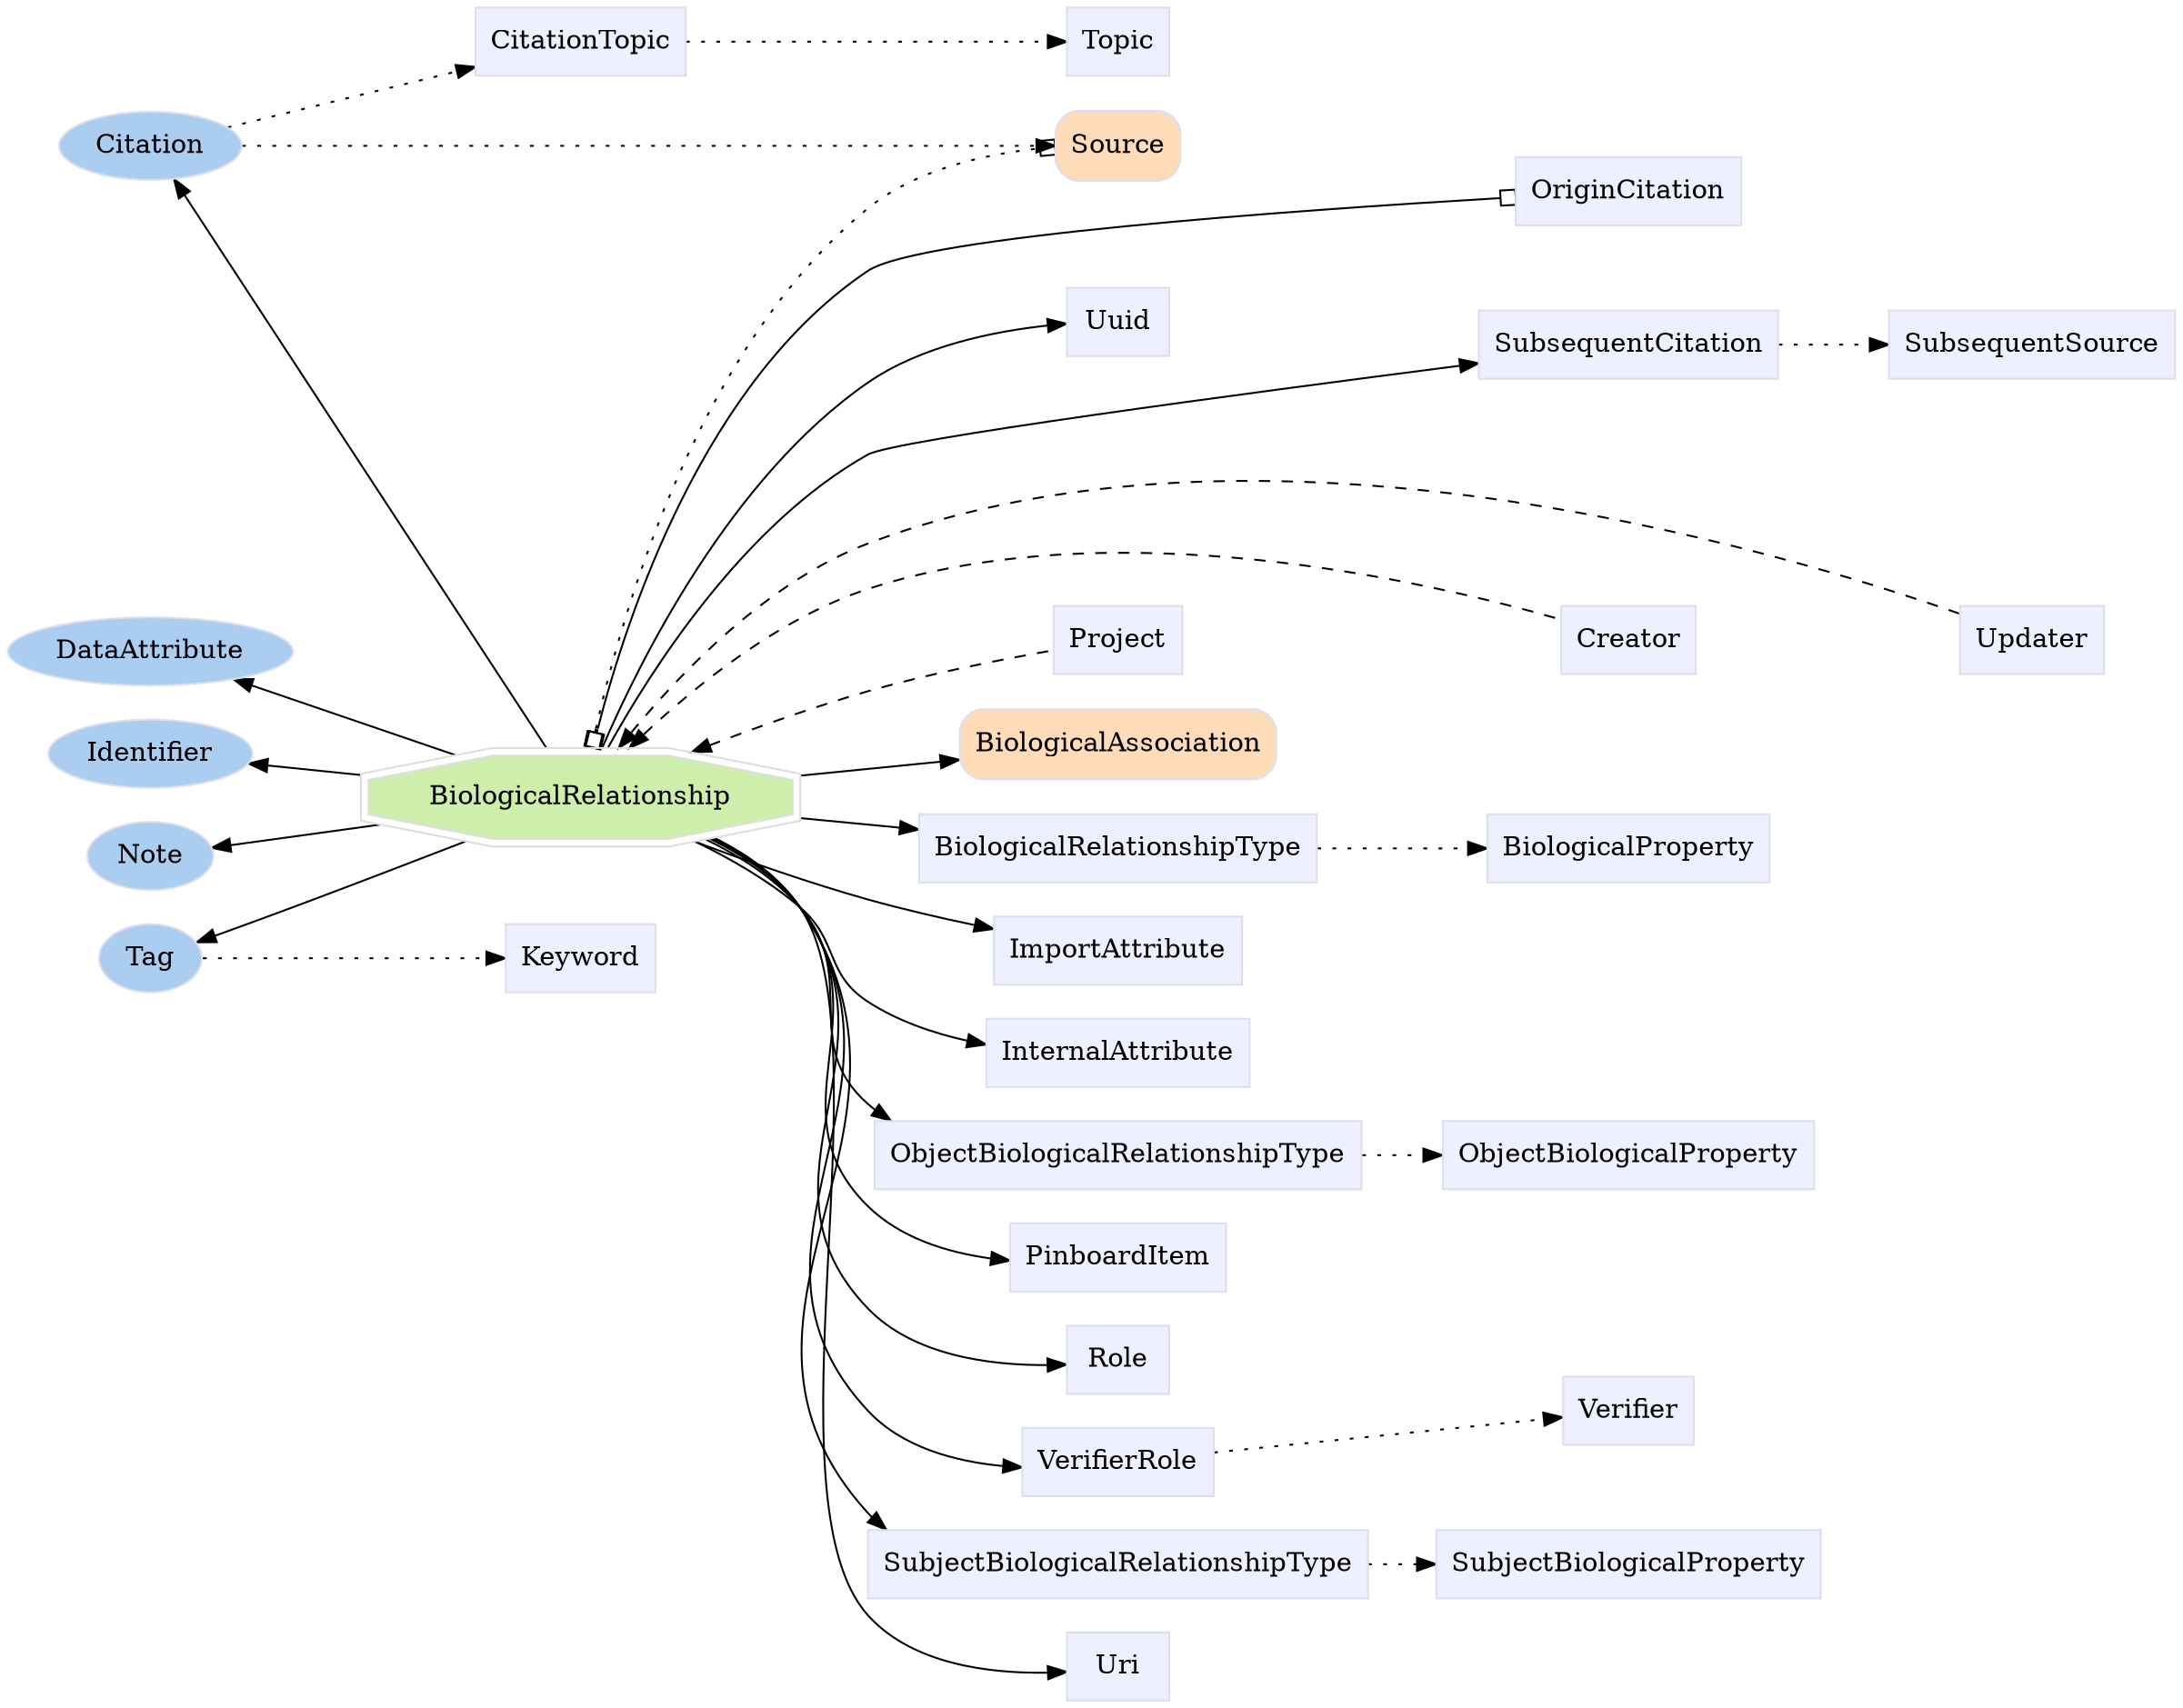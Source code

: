 digraph BiologicalRelationship {
	graph [bb="0,0,966.48,894",
		label="",
		outputorder=edgesfirst,
		rankdir=LR
	];
	node [label="\N"];
	subgraph annotator_cluster {
		graph [rank=min];
		Citation	[color="#dddeee",
			fillcolor="#abcdef",
			group=annotator,
			height=0.5,
			href="/develop/Data/models.html#citation",
			label=Citation,
			pos="61.588,821",
			shape=oval,
			style=filled,
			target=_top,
			width=1.1279];
		DataAttribute	[color="#dddeee",
			fillcolor="#abcdef",
			group=annotator,
			height=0.5,
			href="/develop/Data/models.html#data-attribute",
			label=DataAttribute,
			pos="61.588,556",
			shape=oval,
			style=filled,
			target=_top,
			width=1.7108];
		Identifier	[color="#dddeee",
			fillcolor="#abcdef",
			group=annotator,
			height=0.5,
			href="/develop/Data/models.html#identifier",
			label=Identifier,
			pos="61.588,502",
			shape=oval,
			style=filled,
			target=_top,
			width=1.2558];
		Tag	[color="#dddeee",
			fillcolor="#abcdef",
			group=annotator,
			height=0.5,
			href="/develop/Data/models.html#tag",
			label=Tag,
			pos="61.588,394",
			shape=oval,
			style=filled,
			target=_top,
			width=0.75];
		Note	[color="#dddeee",
			fillcolor="#abcdef",
			group=annotator,
			height=0.5,
			href="/develop/Data/models.html#note",
			label=Note,
			pos="61.588,448",
			shape=oval,
			style=filled,
			target=_top,
			width=0.80088];
	}
	subgraph core {
		BiologicalAssociation	[color="#dddeee",
			fillcolor="#fedcba",
			group=core,
			height=0.51389,
			href="/develop/Data/models.html#biological-association",
			label=BiologicalAssociation,
			pos="515.11,505",
			shape=Mrecord,
			style=filled,
			target=_top,
			width=1.8889];
		Source	[color="#dddeee",
			fillcolor="#fedcba",
			group=core,
			height=0.51389,
			href="/develop/Data/models.html#source",
			label=Source,
			pos="515.11,821",
			shape=Mrecord,
			style=filled,
			target=_top,
			width=0.75];
	}
	subgraph supporting {
		BiologicalRelationship	[color="#dedede",
			fillcolor="#cdefab",
			group=target,
			height=0.61111,
			href="/develop/Data/models.html#biological-relationship",
			label=BiologicalRelationship,
			pos="266.95,477",
			shape=doubleoctagon,
			style=filled,
			target=_top,
			width=2.9938];
		BiologicalRelationshipType	[color="#dddeee",
			fillcolor="#eeefff",
			group=supporting,
			height=0.5,
			href="/develop/Data/models.html#biological-relationship-type",
			label=BiologicalRelationshipType,
			pos="515.11,450",
			shape=box,
			style=filled,
			target=_top,
			width=2.3368];
		BiologicalProperty	[color="#dddeee",
			fillcolor="#eeefff",
			group=supporting,
			height=0.5,
			href="/develop/Data/models.html#biological-property",
			label=BiologicalProperty,
			pos="735.11,450",
			shape=box,
			style=filled,
			target=_top,
			width=1.6493];
		CitationTopic	[color="#dddeee",
			fillcolor="#eeefff",
			group=supporting,
			height=0.5,
			href="/develop/Data/models.html#citation-topic",
			label=CitationTopic,
			pos="266.95,876",
			shape=box,
			style=filled,
			target=_top,
			width=1.2639];
		ImportAttribute	[color="#dddeee",
			fillcolor="#eeefff",
			group=supporting,
			height=0.5,
			href="/develop/Data/models.html#import-attribute",
			label=ImportAttribute,
			pos="515.11,396",
			shape=box,
			style=filled,
			target=_top,
			width=1.4201];
		InternalAttribute	[color="#dddeee",
			fillcolor="#eeefff",
			group=supporting,
			height=0.5,
			href="/develop/Data/models.html#internal-attribute",
			label=InternalAttribute,
			pos="515.11,342",
			shape=box,
			style=filled,
			target=_top,
			width=1.4826];
		Keyword	[color="#dddeee",
			fillcolor="#eeefff",
			group=supporting,
			height=0.5,
			href="/develop/Data/models.html#keyword",
			label=Keyword,
			pos="266.95,394",
			shape=box,
			style=filled,
			target=_top,
			width=0.92014];
		ObjectBiologicalRelationshipType	[color="#dddeee",
			fillcolor="#eeefff",
			group=supporting,
			height=0.5,
			href="/develop/Data/models.html#object-biological-relationship-type",
			label=ObjectBiologicalRelationshipType,
			pos="515.11,288",
			shape=box,
			style=filled,
			target=_top,
			width=2.8368];
		ObjectBiologicalProperty	[color="#dddeee",
			fillcolor="#eeefff",
			group=supporting,
			height=0.5,
			href="/develop/Data/models.html#object-biological-property",
			label=ObjectBiologicalProperty,
			pos="735.11,288",
			shape=box,
			style=filled,
			target=_top,
			width=2.1493];
		PinboardItem	[color="#dddeee",
			fillcolor="#eeefff",
			group=supporting,
			height=0.5,
			href="/develop/Data/models.html#pinboard-item",
			label=PinboardItem,
			pos="515.11,234",
			shape=box,
			style=filled,
			target=_top,
			width=1.2535];
		Role	[color="#dddeee",
			fillcolor="#eeefff",
			group=supporting,
			height=0.5,
			href="/develop/Data/models.html#role",
			label=Role,
			pos="515.11,180",
			shape=box,
			style=filled,
			target=_top,
			width=0.75];
		SubjectBiologicalRelationshipType	[color="#dddeee",
			fillcolor="#eeefff",
			group=supporting,
			height=0.5,
			href="/develop/Data/models.html#subject-biological-relationship-type",
			label=SubjectBiologicalRelationshipType,
			pos="515.11,72",
			shape=box,
			style=filled,
			target=_top,
			width=2.8993];
		SubjectBiologicalProperty	[color="#dddeee",
			fillcolor="#eeefff",
			group=supporting,
			height=0.5,
			href="/develop/Data/models.html#subject-biological-property",
			label=SubjectBiologicalProperty,
			pos="735.11,72",
			shape=box,
			style=filled,
			target=_top,
			width=2.2118];
		SubsequentCitation	[color="#dddeee",
			fillcolor="#eeefff",
			group=supporting,
			height=0.5,
			href="/develop/Data/models.html#subsequent-citation",
			label=SubsequentCitation,
			pos="735.11,728",
			shape=box,
			style=filled,
			target=_top,
			width=1.691];
		SubsequentSource	[color="#dddeee",
			fillcolor="#eeefff",
			group=supporting,
			height=0.5,
			href="/develop/Data/models.html#subsequent-source",
			label=SubsequentSource,
			pos="908.61,728",
			shape=box,
			style=filled,
			target=_top,
			width=1.6076];
		Topic	[color="#dddeee",
			fillcolor="#eeefff",
			group=supporting,
			height=0.5,
			href="/develop/Data/models.html#topic",
			label=Topic,
			pos="515.11,876",
			shape=box,
			style=filled,
			target=_top,
			width=0.75];
		Uri	[color="#dddeee",
			fillcolor="#eeefff",
			group=supporting,
			height=0.5,
			href="/develop/Data/models.html#uri",
			label=Uri,
			pos="515.11,18",
			shape=box,
			style=filled,
			target=_top,
			width=0.75];
		Uuid	[color="#dddeee",
			fillcolor="#eeefff",
			group=supporting,
			height=0.5,
			href="/develop/Data/models.html#uuid",
			label=Uuid,
			pos="515.11,728",
			shape=box,
			style=filled,
			target=_top,
			width=0.75];
		VerifierRole	[color="#dddeee",
			fillcolor="#eeefff",
			group=supporting,
			height=0.5,
			href="/develop/Data/models.html#verifier-role",
			label=VerifierRole,
			pos="515.11,126",
			shape=box,
			style=filled,
			target=_top,
			width=1.1493];
		Verifier	[color="#dddeee",
			fillcolor="#eeefff",
			group=supporting,
			height=0.5,
			href="/develop/Data/models.html#verifier",
			label=Verifier,
			pos="735.11,153",
			shape=box,
			style=filled,
			target=_top,
			width=0.79514];
		Creator	[color="#dddeee",
			fillcolor="#eeefff",
			group=supporting,
			height=0.5,
			href="/develop/Data/models.html#creator",
			label=Creator,
			pos="735.11,560",
			shape=box,
			style=filled,
			target=_top,
			width=0.78472];
		Project	[color="#dddeee",
			fillcolor="#eeefff",
			group=supporting,
			height=0.5,
			href="/develop/Data/models.html#project",
			label=Project,
			pos="515.11,560",
			shape=box,
			style=filled,
			target=_top,
			width=0.75347];
		Updater	[color="#dddeee",
			fillcolor="#eeefff",
			group=supporting,
			height=0.5,
			href="/develop/Data/models.html#updater",
			label=Updater,
			pos="908.61,560",
			shape=box,
			style=filled,
			target=_top,
			width=0.82639];
		OriginCitation	[color="#dddeee",
			fillcolor="#eeefff",
			group=supporting,
			height=0.5,
			href="/develop/Data/models.html#origin-citation",
			label=OriginCitation,
			pos="735.11,797",
			shape=box,
			style=filled,
			target=_top,
			width=1.316];
	}
	Citation -> Source	[pos="e,487.81,821 102.66,821 189.14,821 392.29,821 476.51,821",
		style=dotted];
	Citation -> CitationTopic	[pos="e,221.1,863.87 96.626,830.21 127.57,838.58 173.82,851.08 210.16,860.91",
		style=dotted];
	Tag -> Keyword	[pos="e,233.51,394 88.758,394 122.44,394 181.46,394 222.06,394",
		style=dotted];
	Source -> SubsequentCitation	[pos="e,690.8,746.48 542.4,809.78 576.4,795.28 636.45,769.66 680.3,750.95",
		style=invis];
	Source -> OriginCitation	[pos="e,687.49,802.13 542.4,818.11 575.36,814.48 632.78,808.16 676.21,803.37",
		style=invis];
	BiologicalRelationship -> Citation	[pos="e,72.952,803.47 252.79,499.26 216.96,559.88 117.74,727.7 78.685,793.77"];
	BiologicalRelationship -> DataAttribute	[pos="e,99.888,541.51 213.19,497.5 181.4,509.85 141.24,525.45 110.38,537.43"];
	BiologicalRelationship -> Identifier	[pos="e,105.22,496.76 165.56,489.34 148.6,491.43 131.6,493.52 116.43,495.38"];
	BiologicalRelationship -> Tag	[pos="e,85.128,403.2 214.99,456.2 177.52,440.91 127.68,420.57 95.371,407.38"];
	BiologicalRelationship -> Note	[pos="e,90.014,451.91 171.91,463.59 146.93,460.03 121.33,456.38 101.2,453.51"];
	BiologicalRelationship -> BiologicalAssociation	[pos="e,446.63,497.33 371.63,488.79 392.93,491.22 415.02,493.73 435.27,496.03"];
	BiologicalRelationship -> Source	[arrowhead=obox,
		arrowtail=obox,
		dir=both,
		pos="s,271.84,499.5 e,487.85,818.55 273.88,509.65 287.02,572.69 324.53,711.68 410.73,788 429.28,804.42 456.04,812.68 477.69,816.83",
		style=dotted];
	BiologicalRelationship -> BiologicalRelationshipType	[pos="e,430.55,459.17 373.06,465.47 388.37,463.79 404.05,462.07 419.14,460.42"];
	BiologicalRelationship -> ImportAttribute	[pos="e,463.59,408.05 319.04,456.17 346.06,445.54 379.93,432.82 410.73,423 424.19,418.71 438.79,414.58 452.66,410.9"];
	BiologicalRelationship -> InternalAttribute	[pos="e,461.34,348.31 319.48,456.21 338.14,447.14 358.58,435.28 374.73,421 395.79,402.38 387.7,385.11 410.73,369 422.43,360.82 436.43,\
355.12 450.29,351.14"];
	BiologicalRelationship -> ObjectBiologicalRelationshipType	[pos="e,422.26,306.27 324.81,457.02 342.82,448.33 361.47,436.51 374.73,421 407.07,383.19 374.31,348.89 410.73,315 411.5,314.28 412.29,\
313.58 413.1,312.9"];
	BiologicalRelationship -> PinboardItem	[pos="e,469.63,235.36 326.61,457.4 344.42,448.8 362.5,436.94 374.73,421 419.11,363.18 360.08,313.41 410.73,261 423.21,248.09 441.03,241.08 \
458.37,237.36"];
	BiologicalRelationship -> Role	[pos="e,488.05,179.37 327.68,457.52 345.35,448.96 363.06,437.1 374.73,421 431.34,342.91 345.63,278.16 410.73,207 427.29,188.9 454.32,182.3 \
476.59,180.14"];
	BiologicalRelationship -> SubjectBiologicalRelationshipType	[pos="e,420.02,90.368 328.5,457.76 346.1,449.24 363.57,437.33 374.73,421 455.99,302.11 316.5,207.89 410.73,99 410.99,98.698 411.26,98.398 \
411.53,98.102"];
	BiologicalRelationship -> SubsequentCitation	[pos="e,673.8,713.46 278.79,499.23 298.97,538.12 346.19,618.16 410.73,658 491.34,707.76 526.98,680.58 619.48,701 633.56,704.11 648.58,\
707.55 662.96,710.91"];
	BiologicalRelationship -> Uri	[pos="e,487.7,17.056 328.93,457.73 346.45,449.22 363.76,437.33 374.73,421 421.54,351.33 356.31,108.91 410.73,45 426.71,26.239 453.94,19.678 \
476.44,17.708"];
	BiologicalRelationship -> Uuid	[pos="e,487.63,724.89 276.38,499.29 294.23,543.52 340.09,642.68 410.73,696 429.84,710.42 455.53,718.41 476.52,722.81"];
	BiologicalRelationship -> VerifierRole	[pos="e,473.45,126.25 328,457.74 345.68,449.2 363.33,437.29 374.73,421 443.64,322.54 331.09,243 410.73,153 423.67,138.38 443.44,131.22 \
462.24,127.85"];
	BiologicalRelationship -> Creator	[dir=back,
		pos="s,287.53,499.15 295.2,507.1 321.68,533.92 364.56,571.28 410.73,587 515.26,622.6 649.28,587.86 706.37,569.62",
		style=dashed];
	BiologicalRelationship -> Project	[dir=back,
		pos="s,318.71,498.02 329.17,502.18 354.24,512.07 383.67,523.15 410.73,532 436.53,540.44 466.53,548.36 487.54,553.61",
		style=dashed];
	BiologicalRelationship -> Updater	[dir=back,
		pos="s,283.47,499.4 290.33,508.44 315.42,540.69 359.37,588.9 410.73,609 578.02,674.48 800.1,601.82 878.61,571.78",
		style=dashed];
	BiologicalRelationship -> OriginCitation	[arrowhead=obox,
		arrowtail=obox,
		dir=both,
		pos="s,272.11,499.27 e,687.31,796.17 274.29,509.23 287.82,568.7 325.52,695.1 410.73,755 452.54,784.39 596.19,793.21 677.26,795.86"];
	BiologicalRelationshipType -> BiologicalProperty	[pos="e,675.51,450 599.46,450 620.76,450 643.44,450 664,450",
		style=dotted];
	CitationTopic -> Topic	[pos="e,487.75,876 312.82,876 359.69,876 432.4,876 476.41,876",
		style=dotted];
	ObjectBiologicalRelationshipType -> ObjectBiologicalProperty	[pos="e,657.45,288 617.45,288 627.01,288 636.66,288 646.08,288",
		style=dotted];
	Role -> Verifier	[pos="e,706,156.48 542.4,176.74 580.35,172.04 650.73,163.33 694.84,157.86",
		style=invis];
	SubjectBiologicalRelationshipType -> SubjectBiologicalProperty	[pos="e,655.29,72 619.68,72 627.82,72 636,72 644.04,72",
		style=dotted];
	SubsequentCitation -> SubsequentSource	[pos="e,850.25,728 796.09,728 809.96,728 824.82,728 839.03,728",
		style=dotted];
	VerifierRole -> Verifier	[pos="e,706.03,149.52 556.86,131.05 596.28,135.93 655.64,143.28 694.63,148.11",
		style=dotted];
	Creator -> Updater	[pos="e,878.4,560 763.66,560 791.66,560 835.33,560 867.23,560",
		style=invis];
	Project -> Creator	[pos="e,706.69,560 542.4,560 580.47,560 651.2,560 695.28,560",
		style=invis];
}
